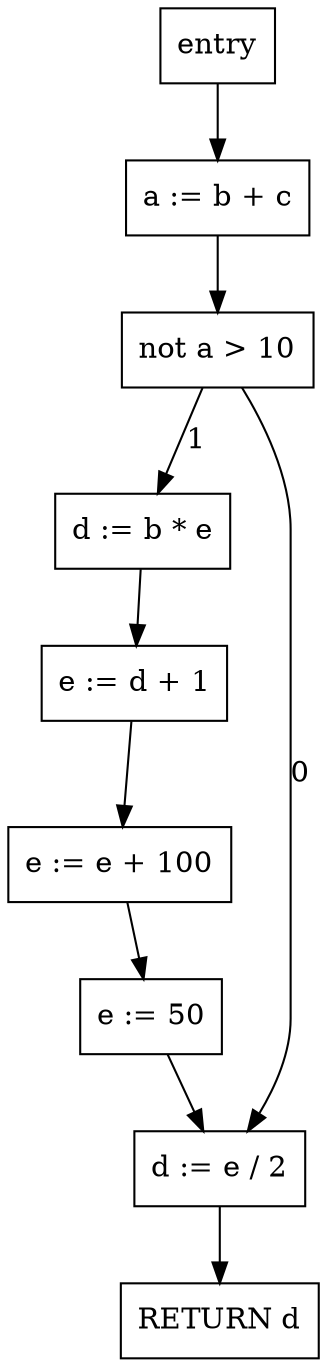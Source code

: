 digraph g { 0[label="entry"][shape=box]; 0 -> 1 [label=""]; 1[label="a := b + c"][shape=box]; 1 -> 2 [label=""]; 2[label="not a > 10"][shape=box]; 2 -> 3 [label="1"]; 2 -> 7 [label="0"]; 3[label="d := b * e"][shape=box]; 3 -> 4 [label=""]; 4[label="e := d + 1"][shape=box]; 4 -> 5 [label=""]; 5[label="e := e + 100"][shape=box]; 5 -> 6 [label=""]; 6[label="e := 50"][shape=box]; 6 -> 7 [label=""]; 7[label="d := e / 2"][shape=box]; 7 -> 8 [label=""]; 8[label="RETURN d"][shape=box]; }

